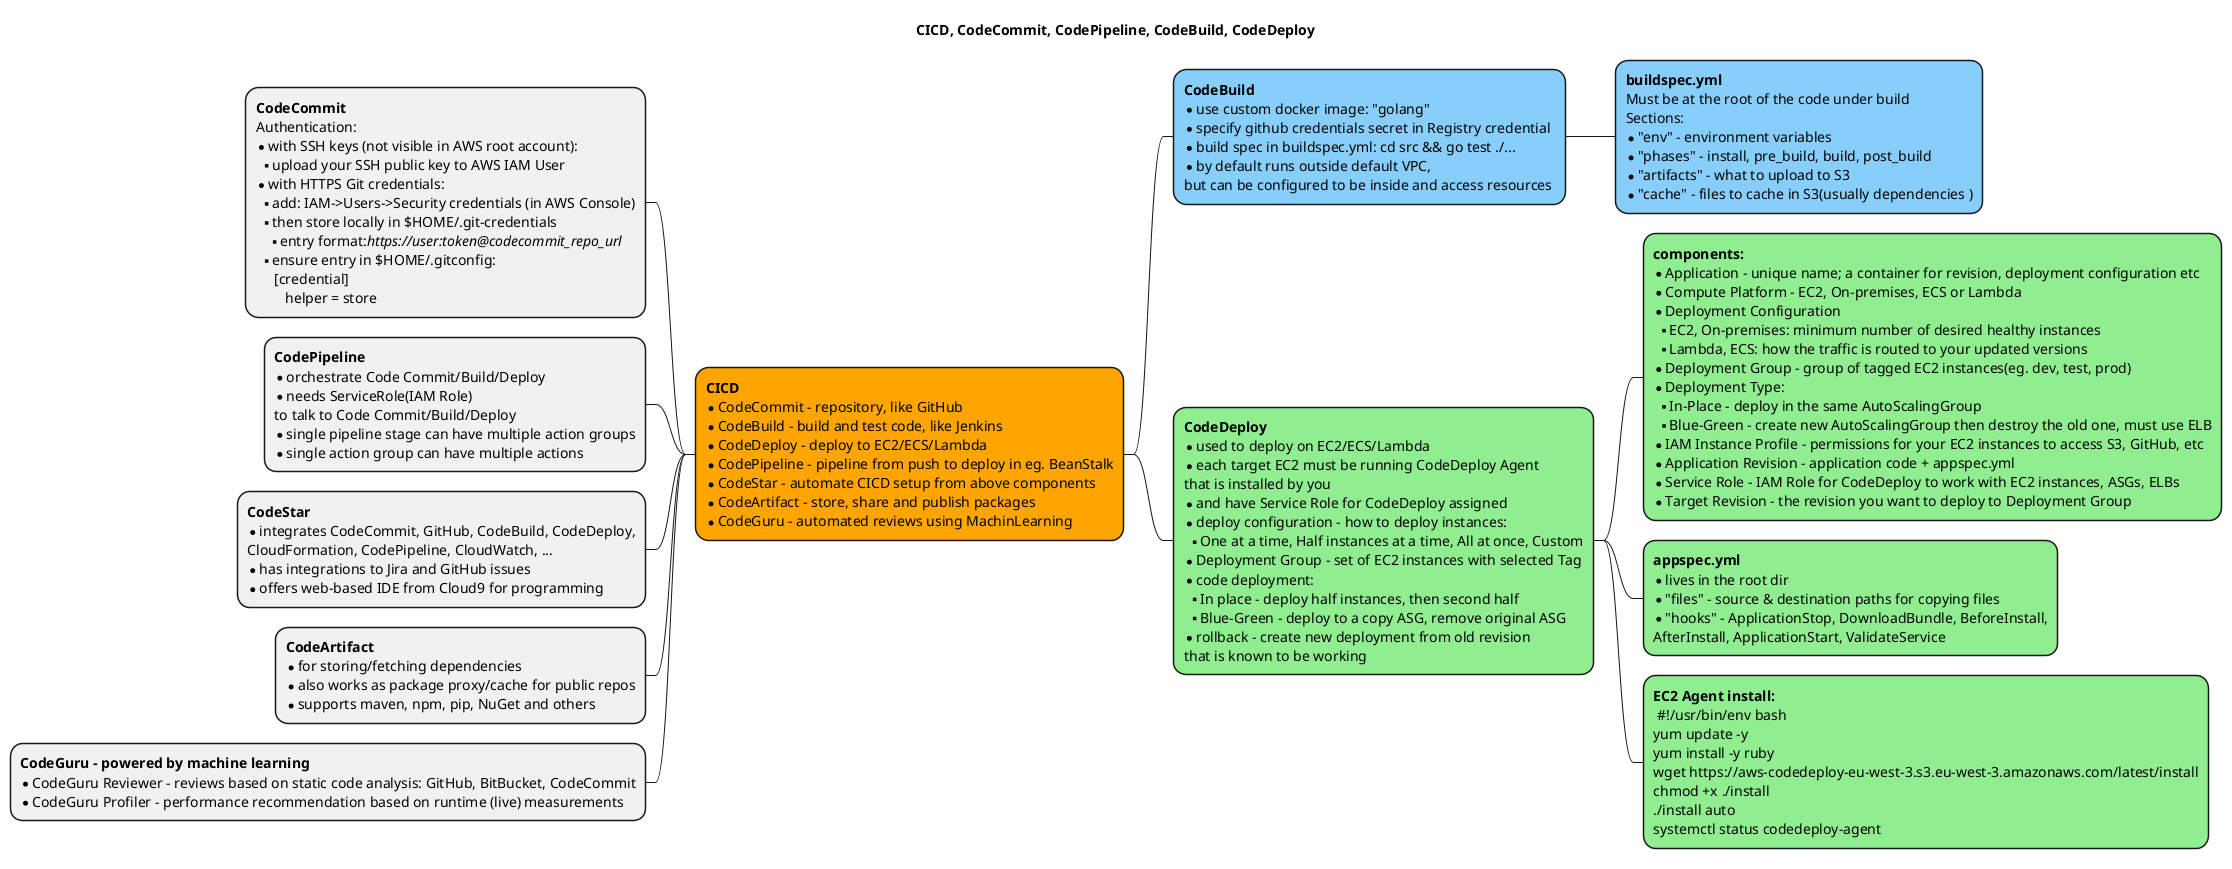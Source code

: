 @startmindmap mindmap

title CICD, CodeCommit, CodePipeline, CodeBuild, CodeDeploy

<style>
mindmapDiagram {
  .migration {
    BackgroundColor Pink
  }
  .orange {
    BackgroundColor orange
  }
  .build {
    BackgroundColor LightSkyBlue
  }
  .deploy {
    BackgroundColor LightGreen
  }
}
</style>


*[#Orange] <b>CICD\n*CodeCommit - repository, like GitHub\n*CodeBuild - build and test code, like Jenkins\n*CodeDeploy - deploy to EC2/ECS/Lambda\n*CodePipeline - pipeline from push to deploy in eg. BeanStalk\n*CodeStar - automate CICD setup from above components\n*CodeArtifact - store, share and publish packages\n*CodeGuru - automated reviews using MachinLearning
 * <b>CodeBuild\n*use custom docker image: "golang"\n*specify github credentials secret in Registry credential\n*build spec in buildspec.yml: cd src && go test ./...\n*by default runs outside default VPC,\nbut can be configured to be inside and access resources <<build>>
  * <b>buildspec.yml\nMust be at the root of the code under build\nSections:\n*"env" - environment variables\n*"phases" - install, pre_build, build, post_build\n*"artifacts" - what to upload to S3\n*"cache" - files to cache in S3(usually dependencies ) <<build>>
 * <b>CodeDeploy\n*used to deploy on EC2/ECS/Lambda\n*each target EC2 must be running CodeDeploy Agent\nthat is installed by you\n*and have Service Role for CodeDeploy assigned\n*deploy configuration - how to deploy instances: \n**One at a time, Half instances at a time, All at once, Custom\n*Deployment Group - set of EC2 instances with selected Tag\n*code deployment:\n**In place - deploy half instances, then second half\n**Blue-Green - deploy to a copy ASG, remove original ASG\n*rollback - create new deployment from old revision\nthat is known to be working <<deploy>>
  * <b>components:\n*Application - unique name; a container for revision, deployment configuration etc\n*Compute Platform - EC2, On-premises, ECS or Lambda\n*Deployment Configuration\n**EC2, On-premises: minimum number of desired healthy instances\n**Lambda, ECS: how the traffic is routed to your updated versions\n*Deployment Group - group of tagged EC2 instances(eg. dev, test, prod)\n*Deployment Type:\n**In-Place - deploy in the same AutoScalingGroup\n**Blue-Green - create new AutoScalingGroup then destroy the old one, must use ELB\n*IAM Instance Profile - permissions for your EC2 instances to access S3, GitHub, etc\n*Application Revision - application code + appspec.yml\n*Service Role - IAM Role for CodeDeploy to work with EC2 instances, ASGs, ELBs\n*Target Revision - the revision you want to deploy to Deployment Group <<deploy>>
  * <b>appspec.yml\n*lives in the root dir\n* "files" - source & destination paths for copying files\n*"hooks" - ApplicationStop, DownloadBundle, BeforeInstall,\nAfterInstall, ApplicationStart, ValidateService <<deploy>>
  * <b>EC2 Agent install:\n #!/usr/bin/env bash\nyum update -y\nyum install -y ruby\nwget https://aws-codedeploy-eu-west-3.s3.eu-west-3.amazonaws.com/latest/install\nchmod +x ./install\n./install auto\nsystemctl status codedeploy-agent <<deploy>>
left side
 * <b>CodeCommit\nAuthentication:\n*with SSH keys (not visible in AWS root account):\n**upload your SSH public key to AWS IAM User\n*with HTTPS Git credentials:\n**add: IAM->Users->Security credentials (in AWS Console)\n**then store locally in $HOME/.git-credentials\n***entry format:<i>https://user:token@codecommit_repo_url\n**ensure entry in $HOME/.gitconfig:\n     [credential]\n  \thelper = store
 * <b>CodePipeline\n*orchestrate Code Commit/Build/Deploy\n*needs ServiceRole(IAM Role)\nto talk to Code Commit/Build/Deploy\n*single pipeline stage can have multiple action groups\n*single action group can have multiple actions
 * <b>CodeStar\n* integrates CodeCommit, GitHub, CodeBuild, CodeDeploy,\nCloudFormation, CodePipeline, CloudWatch, ...\n*has integrations to Jira and GitHub issues\n*offers web-based IDE from Cloud9 for programming
 * <b>CodeArtifact\n*for storing/fetching dependencies\n*also works as package proxy/cache for public repos\n*supports maven, npm, pip, NuGet and others
 * <b>CodeGuru - powered by machine learning\n*CodeGuru Reviewer - reviews based on static code analysis: GitHub, BitBucket, CodeCommit\n*CodeGuru Profiler - performance recommendation based on runtime (live) measurements
@endmindmap
service codedeploy-agent status